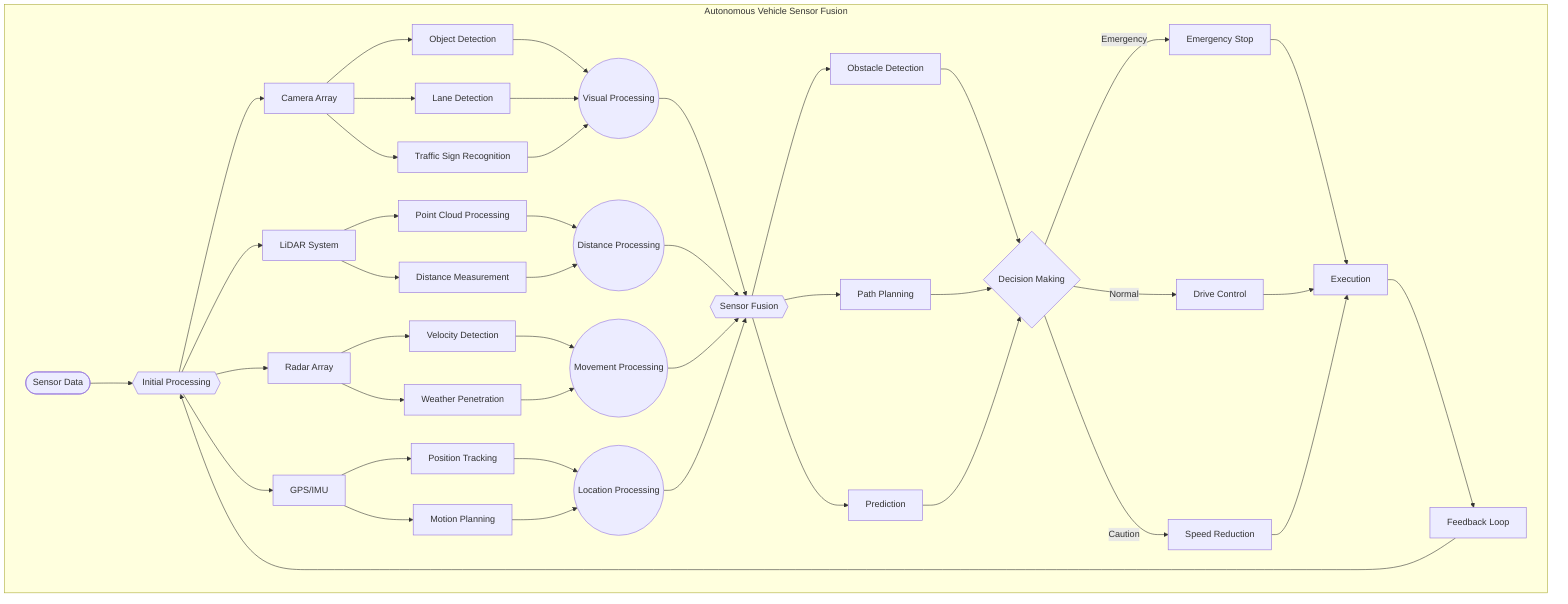 flowchart TD
    subgraph Autonomous Vehicle Sensor Fusion
        SENSORS([Sensor Data]) --> DIST1{{"Initial Processing"}}

        %% Sensor Processing
        DIST1 --> CAM[Camera Array]
        DIST1 --> LIDAR[LiDAR System]
        DIST1 --> RADAR[Radar Array]
        DIST1 --> GPS[GPS/IMU]

        CAM --> CAM1[Object Detection]
        CAM --> CAM2[Lane Detection]
        CAM --> CAM3[Traffic Sign Recognition]

        LIDAR --> LID1[Point Cloud Processing]
        LIDAR --> LID2[Distance Measurement]

        RADAR --> RAD1[Velocity Detection]
        RADAR --> RAD2[Weather Penetration]

        GPS --> GPS1[Position Tracking]
        GPS --> GPS2[Motion Planning]

        %% Fusion & Decision Making
        CAM1 & CAM2 & CAM3 --> VIS((Visual Processing))
        LID1 & LID2 --> DIST((Distance Processing))
        RAD1 & RAD2 --> MOV((Movement Processing))
        GPS1 & GPS2 --> LOC((Location Processing))

        VIS & DIST & MOV & LOC --> FUSION{{"Sensor Fusion"}}

        FUSION --> OBS[Obstacle Detection]
        FUSION --> PATH[Path Planning]
        FUSION --> PRED[Prediction]

        OBS & PATH & PRED --> DECISION{Decision Making}

        DECISION -->|Emergency| STOP[Emergency Stop]
        DECISION -->|Normal| DRIVE[Drive Control]
        DECISION -->|Caution| SLOW[Speed Reduction]

        STOP & DRIVE & SLOW --> EXEC2[Execution]
        EXEC2 --> FEEDBACK[Feedback Loop]
        FEEDBACK --> DIST1
    end